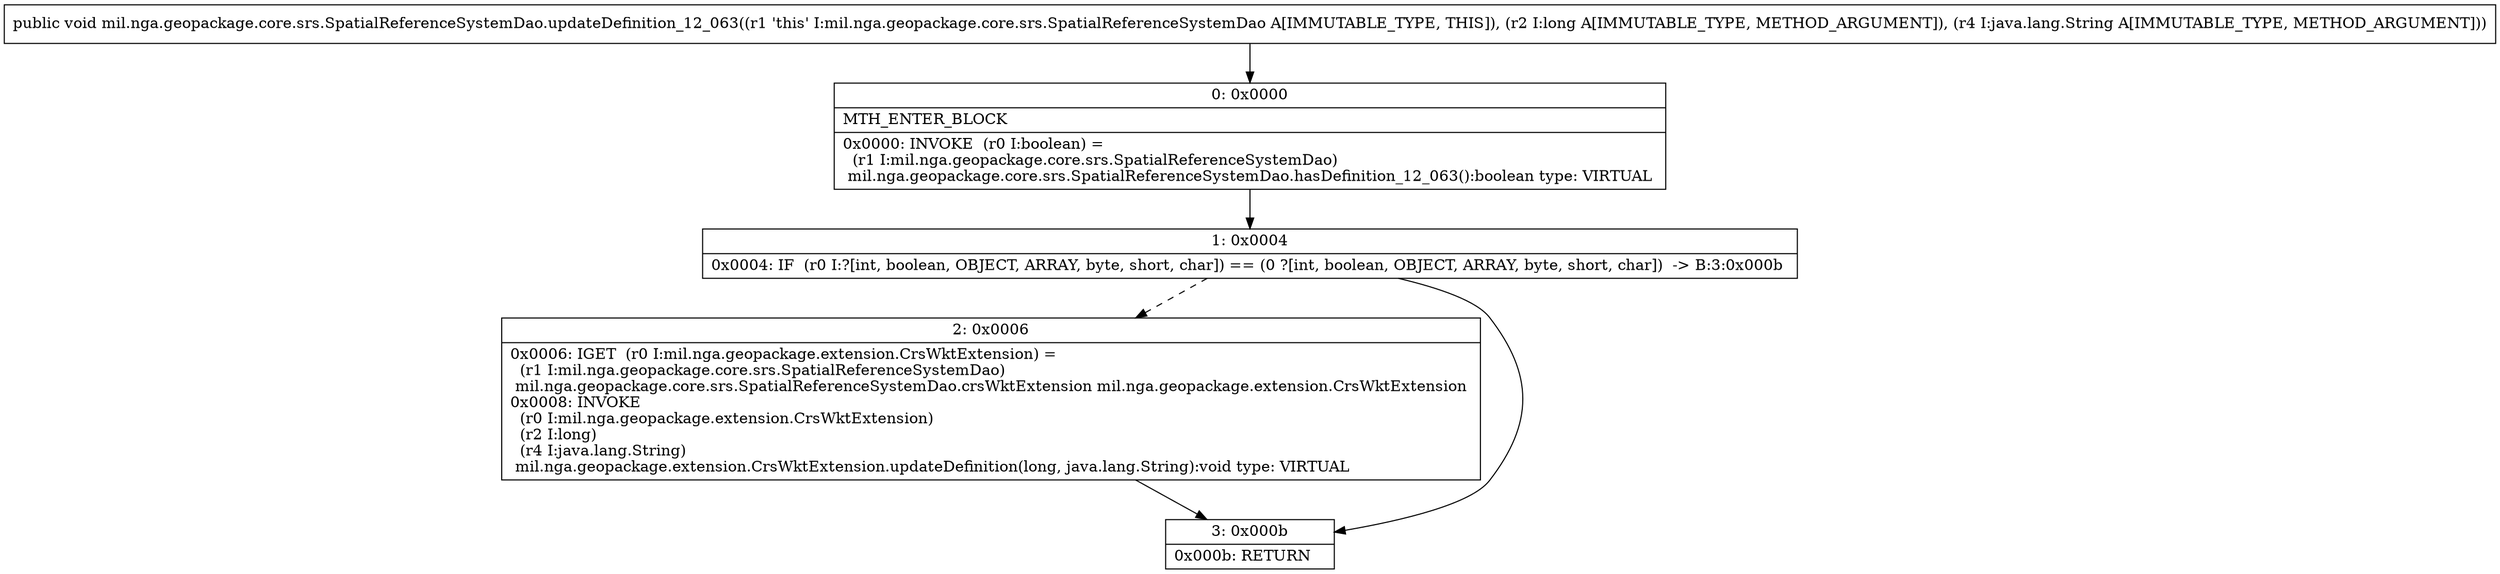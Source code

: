 digraph "CFG formil.nga.geopackage.core.srs.SpatialReferenceSystemDao.updateDefinition_12_063(JLjava\/lang\/String;)V" {
Node_0 [shape=record,label="{0\:\ 0x0000|MTH_ENTER_BLOCK\l|0x0000: INVOKE  (r0 I:boolean) = \l  (r1 I:mil.nga.geopackage.core.srs.SpatialReferenceSystemDao)\l mil.nga.geopackage.core.srs.SpatialReferenceSystemDao.hasDefinition_12_063():boolean type: VIRTUAL \l}"];
Node_1 [shape=record,label="{1\:\ 0x0004|0x0004: IF  (r0 I:?[int, boolean, OBJECT, ARRAY, byte, short, char]) == (0 ?[int, boolean, OBJECT, ARRAY, byte, short, char])  \-\> B:3:0x000b \l}"];
Node_2 [shape=record,label="{2\:\ 0x0006|0x0006: IGET  (r0 I:mil.nga.geopackage.extension.CrsWktExtension) = \l  (r1 I:mil.nga.geopackage.core.srs.SpatialReferenceSystemDao)\l mil.nga.geopackage.core.srs.SpatialReferenceSystemDao.crsWktExtension mil.nga.geopackage.extension.CrsWktExtension \l0x0008: INVOKE  \l  (r0 I:mil.nga.geopackage.extension.CrsWktExtension)\l  (r2 I:long)\l  (r4 I:java.lang.String)\l mil.nga.geopackage.extension.CrsWktExtension.updateDefinition(long, java.lang.String):void type: VIRTUAL \l}"];
Node_3 [shape=record,label="{3\:\ 0x000b|0x000b: RETURN   \l}"];
MethodNode[shape=record,label="{public void mil.nga.geopackage.core.srs.SpatialReferenceSystemDao.updateDefinition_12_063((r1 'this' I:mil.nga.geopackage.core.srs.SpatialReferenceSystemDao A[IMMUTABLE_TYPE, THIS]), (r2 I:long A[IMMUTABLE_TYPE, METHOD_ARGUMENT]), (r4 I:java.lang.String A[IMMUTABLE_TYPE, METHOD_ARGUMENT])) }"];
MethodNode -> Node_0;
Node_0 -> Node_1;
Node_1 -> Node_2[style=dashed];
Node_1 -> Node_3;
Node_2 -> Node_3;
}

